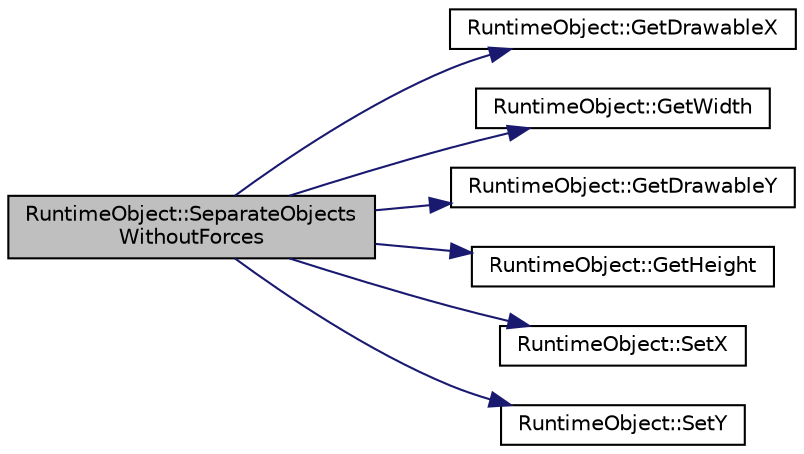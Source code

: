 digraph "RuntimeObject::SeparateObjectsWithoutForces"
{
  edge [fontname="Helvetica",fontsize="10",labelfontname="Helvetica",labelfontsize="10"];
  node [fontname="Helvetica",fontsize="10",shape=record];
  rankdir="LR";
  Node1 [label="RuntimeObject::SeparateObjects\lWithoutForces",height=0.2,width=0.4,color="black", fillcolor="grey75", style="filled", fontcolor="black"];
  Node1 -> Node2 [color="midnightblue",fontsize="10",style="solid",fontname="Helvetica"];
  Node2 [label="RuntimeObject::GetDrawableX",height=0.2,width=0.4,color="black", fillcolor="white", style="filled",URL="$d0/d3b/class_runtime_object.html#a17b73543542ffcde5074097288df6b33",tooltip="Get the real X position where is renderer the object. "];
  Node1 -> Node3 [color="midnightblue",fontsize="10",style="solid",fontname="Helvetica"];
  Node3 [label="RuntimeObject::GetWidth",height=0.2,width=0.4,color="black", fillcolor="white", style="filled",URL="$d0/d3b/class_runtime_object.html#ab7f45e473387e34cfe121e2b772d0649",tooltip="Get the width of the object. "];
  Node1 -> Node4 [color="midnightblue",fontsize="10",style="solid",fontname="Helvetica"];
  Node4 [label="RuntimeObject::GetDrawableY",height=0.2,width=0.4,color="black", fillcolor="white", style="filled",URL="$d0/d3b/class_runtime_object.html#af4b35cb33489286ddb225ad2885f7c99",tooltip="Get the real Y position where is renderer the object. "];
  Node1 -> Node5 [color="midnightblue",fontsize="10",style="solid",fontname="Helvetica"];
  Node5 [label="RuntimeObject::GetHeight",height=0.2,width=0.4,color="black", fillcolor="white", style="filled",URL="$d0/d3b/class_runtime_object.html#a9fdc8ed08039f5c2cd692e9c22e26e9b",tooltip="Get the height of the object. "];
  Node1 -> Node6 [color="midnightblue",fontsize="10",style="solid",fontname="Helvetica"];
  Node6 [label="RuntimeObject::SetX",height=0.2,width=0.4,color="black", fillcolor="white", style="filled",URL="$d0/d3b/class_runtime_object.html#a4cfe5ef8c1702606c3229c2a910db809",tooltip="Change X position of the object. "];
  Node1 -> Node7 [color="midnightblue",fontsize="10",style="solid",fontname="Helvetica"];
  Node7 [label="RuntimeObject::SetY",height=0.2,width=0.4,color="black", fillcolor="white", style="filled",URL="$d0/d3b/class_runtime_object.html#a4982f00578b0ea6a4c6f91de1fbcbc42",tooltip="Change Y position of the object. "];
}

